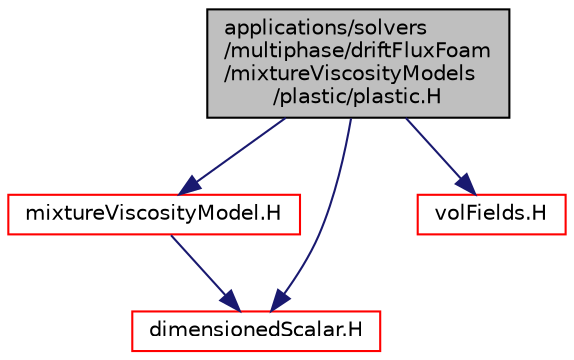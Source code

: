 digraph "applications/solvers/multiphase/driftFluxFoam/mixtureViscosityModels/plastic/plastic.H"
{
  bgcolor="transparent";
  edge [fontname="Helvetica",fontsize="10",labelfontname="Helvetica",labelfontsize="10"];
  node [fontname="Helvetica",fontsize="10",shape=record];
  Node0 [label="applications/solvers\l/multiphase/driftFluxFoam\l/mixtureViscosityModels\l/plastic/plastic.H",height=0.2,width=0.4,color="black", fillcolor="grey75", style="filled", fontcolor="black"];
  Node0 -> Node1 [color="midnightblue",fontsize="10",style="solid",fontname="Helvetica"];
  Node1 [label="mixtureViscosityModel.H",height=0.2,width=0.4,color="red",URL="$a20708.html"];
  Node1 -> Node112 [color="midnightblue",fontsize="10",style="solid",fontname="Helvetica"];
  Node112 [label="dimensionedScalar.H",height=0.2,width=0.4,color="red",URL="$a10061.html"];
  Node0 -> Node112 [color="midnightblue",fontsize="10",style="solid",fontname="Helvetica"];
  Node0 -> Node152 [color="midnightblue",fontsize="10",style="solid",fontname="Helvetica"];
  Node152 [label="volFields.H",height=0.2,width=0.4,color="red",URL="$a02912.html"];
}
